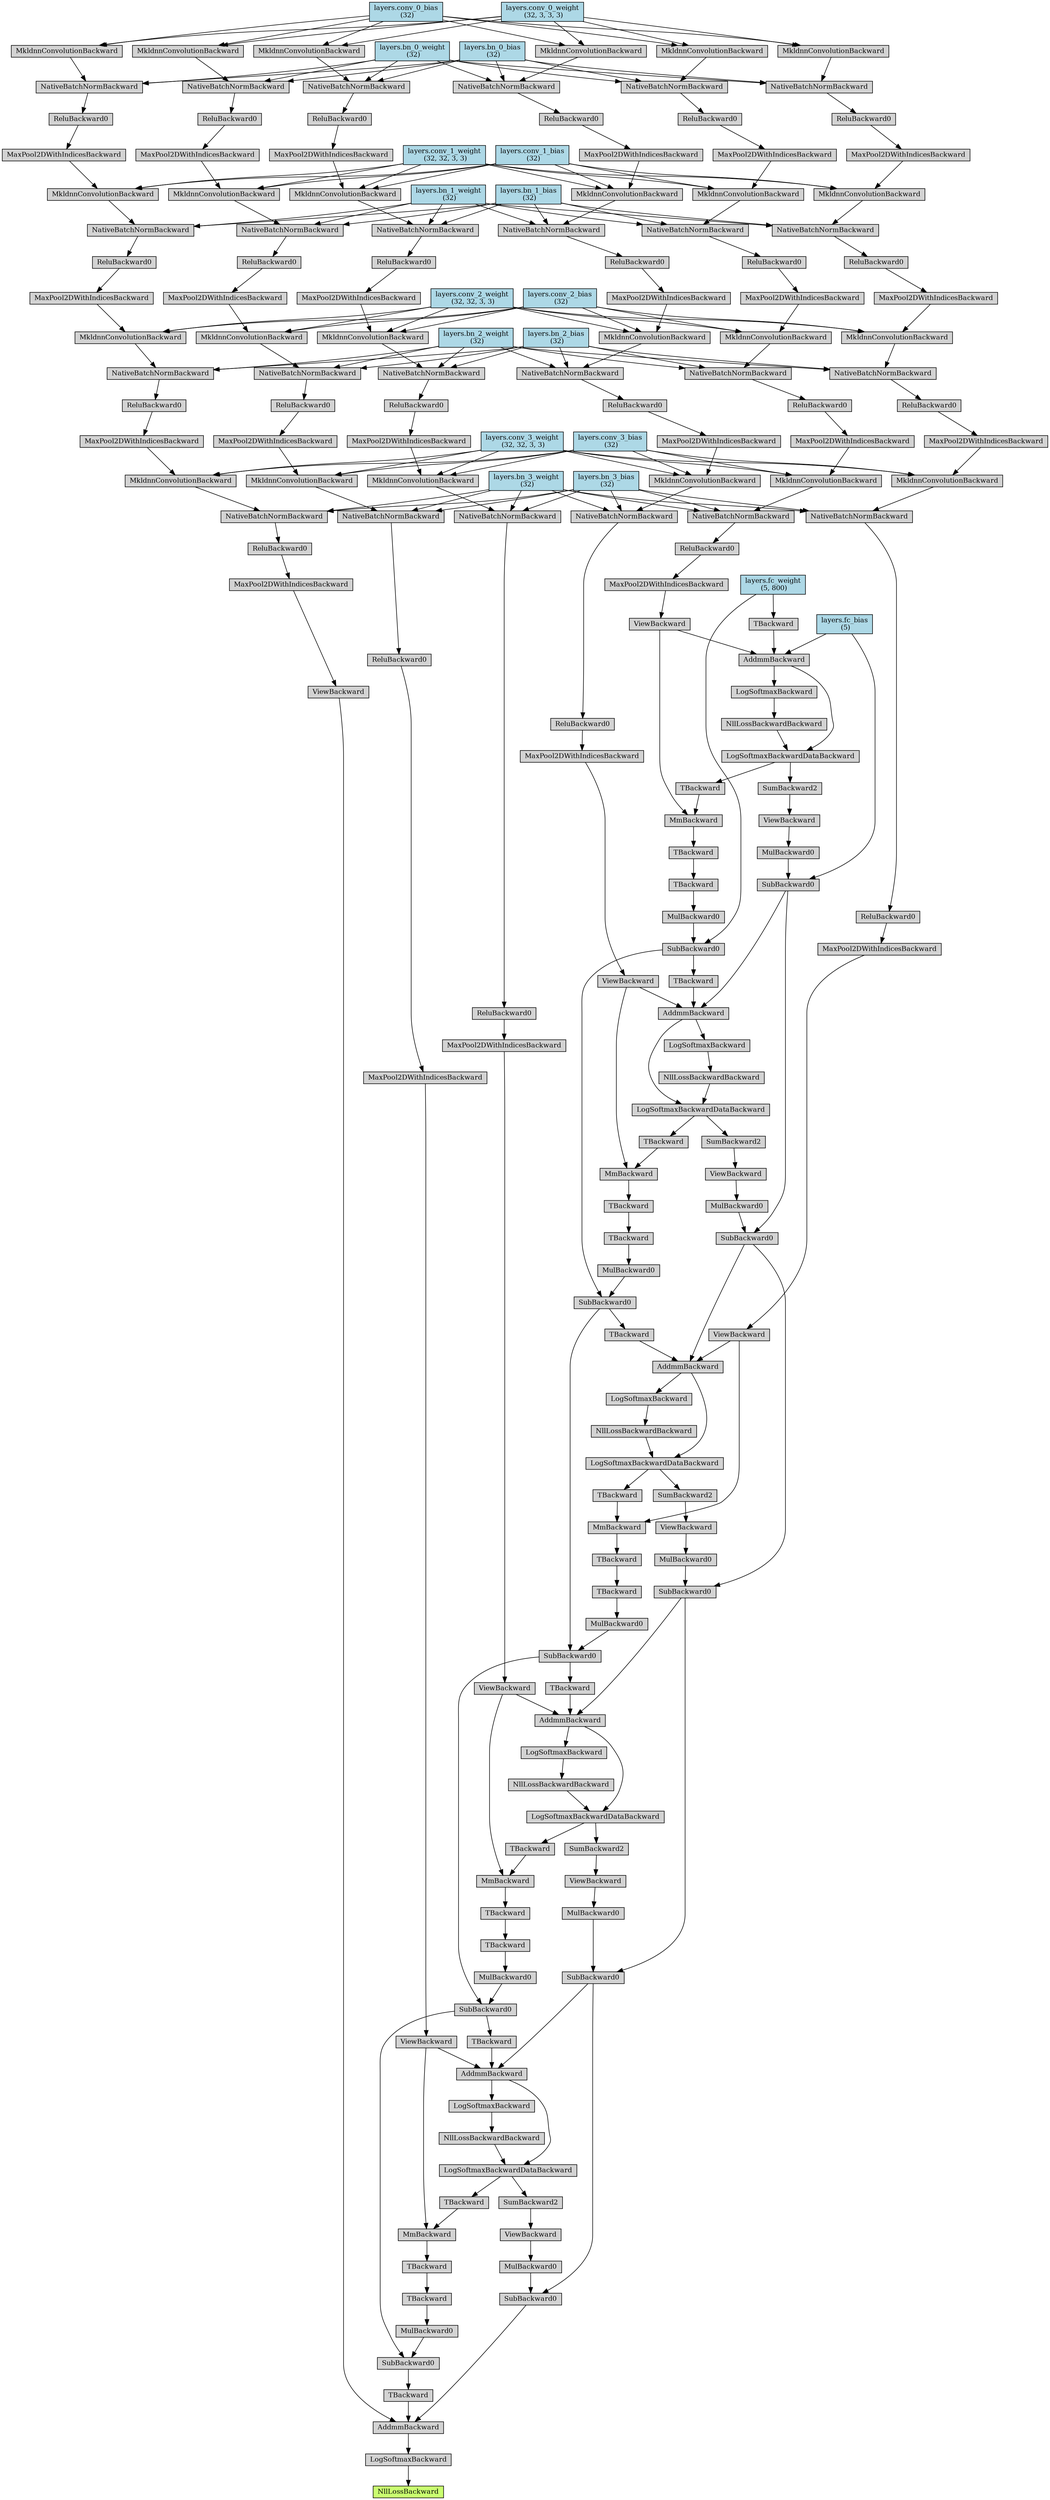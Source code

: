 digraph {
	graph [size="75.3,75.3"]
	node [align=left fontsize=12 height=0.2 ranksep=0.1 shape=box style=filled]
	4854399440 [label=NllLossBackward fillcolor=darkolivegreen1]
	4857626016 -> 4854399440
	4857626016 [label=LogSoftmaxBackward]
	4857626240 -> 4857626016
	4857626240 [label=AddmmBackward]
	4857626184 -> 4857626240
	4857626184 [label=SubBackward0]
	4870990928 -> 4857626184
	4870990928 [label=SubBackward0]
	4871017080 -> 4870990928
	4871017080 [label=SubBackward0]
	4871017192 -> 4871017080
	4871017192 [label=SubBackward0]
	4871065328 -> 4871017192
	4871065328 [label=SubBackward0]
	4871070832 -> 4871065328
	4871070832 [label="layers.fc_bias
 (5)" fillcolor=lightblue]
	4871070888 -> 4871065328
	4871070888 [label=MulBackward0]
	4417095832 -> 4871070888
	4417095832 [label=ViewBackward]
	4871071056 -> 4417095832
	4871071056 [label=SumBackward2]
	4871071168 -> 4871071056
	4871071168 [label=LogSoftmaxBackwardDataBackward]
	4871071280 -> 4871071168
	4871071280 [label=NllLossBackwardBackward]
	4871071448 -> 4871071280
	4871071448 [label=LogSoftmaxBackward]
	4871071336 -> 4871071448
	4871071336 [label=AddmmBackward]
	4871070832 -> 4871071336
	4871071616 -> 4871071336
	4871071616 [label=ViewBackward]
	4871071784 -> 4871071616
	4871071784 [label=MaxPool2DWithIndicesBackward]
	4871071896 -> 4871071784
	4871071896 [label=ReluBackward0]
	4871072008 -> 4871071896
	4871072008 [label=NativeBatchNormBackward]
	4871072120 -> 4871072008
	4871072120 [label=MkldnnConvolutionBackward]
	4871072344 -> 4871072120
	4871072344 [label=MaxPool2DWithIndicesBackward]
	4871072568 -> 4871072344
	4871072568 [label=ReluBackward0]
	4871072680 -> 4871072568
	4871072680 [label=NativeBatchNormBackward]
	4871072848 -> 4871072680
	4871072848 [label=MkldnnConvolutionBackward]
	4871073072 -> 4871072848
	4871073072 [label=MaxPool2DWithIndicesBackward]
	4871073296 -> 4871073072
	4871073296 [label=ReluBackward0]
	4871073464 -> 4871073296
	4871073464 [label=NativeBatchNormBackward]
	4871073632 -> 4871073464
	4871073632 [label=MkldnnConvolutionBackward]
	4877254784 -> 4871073632
	4877254784 [label=MaxPool2DWithIndicesBackward]
	4877255008 -> 4877254784
	4877255008 [label=ReluBackward0]
	4877255176 -> 4877255008
	4877255176 [label=NativeBatchNormBackward]
	4877255344 -> 4877255176
	4877255344 [label=MkldnnConvolutionBackward]
	4877255568 -> 4877255344
	4877255568 [label="layers.conv_0_weight
 (32, 3, 3, 3)" fillcolor=lightblue]
	4877255624 -> 4877255344
	4877255624 [label="layers.conv_0_bias
 (32)" fillcolor=lightblue]
	4877255400 -> 4877255176
	4877255400 [label="layers.bn_0_weight
 (32)" fillcolor=lightblue]
	4877255456 -> 4877255176
	4877255456 [label="layers.bn_0_bias
 (32)" fillcolor=lightblue]
	4877254840 -> 4871073632
	4877254840 [label="layers.conv_1_weight
 (32, 32, 3, 3)" fillcolor=lightblue]
	4877254896 -> 4871073632
	4877254896 [label="layers.conv_1_bias
 (32)" fillcolor=lightblue]
	4871073688 -> 4871073464
	4871073688 [label="layers.bn_1_weight
 (32)" fillcolor=lightblue]
	4871073744 -> 4871073464
	4871073744 [label="layers.bn_1_bias
 (32)" fillcolor=lightblue]
	4871073128 -> 4871072848
	4871073128 [label="layers.conv_2_weight
 (32, 32, 3, 3)" fillcolor=lightblue]
	4871073184 -> 4871072848
	4871073184 [label="layers.conv_2_bias
 (32)" fillcolor=lightblue]
	4871072904 -> 4871072680
	4871072904 [label="layers.bn_2_weight
 (32)" fillcolor=lightblue]
	4871072960 -> 4871072680
	4871072960 [label="layers.bn_2_bias
 (32)" fillcolor=lightblue]
	4871072400 -> 4871072120
	4871072400 [label="layers.conv_3_weight
 (32, 32, 3, 3)" fillcolor=lightblue]
	4871072456 -> 4871072120
	4871072456 [label="layers.conv_3_bias
 (32)" fillcolor=lightblue]
	4871072176 -> 4871072008
	4871072176 [label="layers.bn_3_weight
 (32)" fillcolor=lightblue]
	4871072232 -> 4871072008
	4871072232 [label="layers.bn_3_bias
 (32)" fillcolor=lightblue]
	4871071672 -> 4871071336
	4871071672 [label=TBackward]
	4871071840 -> 4871071672
	4871071840 [label="layers.fc_weight
 (5, 800)" fillcolor=lightblue]
	4871071336 -> 4871071168
	4871070720 -> 4871017192
	4871070720 [label=MulBackward0]
	4871070944 -> 4871070720
	4871070944 [label=ViewBackward]
	4871071112 -> 4871070944
	4871071112 [label=SumBackward2]
	4871071392 -> 4871071112
	4871071392 [label=LogSoftmaxBackwardDataBackward]
	4871071560 -> 4871071392
	4871071560 [label=NllLossBackwardBackward]
	4871072288 -> 4871071560
	4871072288 [label=LogSoftmaxBackward]
	4871071728 -> 4871072288
	4871071728 [label=AddmmBackward]
	4871065328 -> 4871071728
	4871072736 -> 4871071728
	4871072736 [label=ViewBackward]
	4871073240 -> 4871072736
	4871073240 [label=MaxPool2DWithIndicesBackward]
	4871073352 -> 4871073240
	4871073352 [label=ReluBackward0]
	4877254952 -> 4871073352
	4877254952 [label=NativeBatchNormBackward]
	4877255512 -> 4877254952
	4877255512 [label=MkldnnConvolutionBackward]
	4877255680 -> 4877255512
	4877255680 [label=MaxPool2DWithIndicesBackward]
	4877255736 -> 4877255680
	4877255736 [label=ReluBackward0]
	4877255904 -> 4877255736
	4877255904 [label=NativeBatchNormBackward]
	4877256016 -> 4877255904
	4877256016 [label=MkldnnConvolutionBackward]
	4877256128 -> 4877256016
	4877256128 [label=MaxPool2DWithIndicesBackward]
	4877256240 -> 4877256128
	4877256240 [label=ReluBackward0]
	4877256352 -> 4877256240
	4877256352 [label=NativeBatchNormBackward]
	4877256464 -> 4877256352
	4877256464 [label=MkldnnConvolutionBackward]
	4877256576 -> 4877256464
	4877256576 [label=MaxPool2DWithIndicesBackward]
	4877256688 -> 4877256576
	4877256688 [label=ReluBackward0]
	4877256800 -> 4877256688
	4877256800 [label=NativeBatchNormBackward]
	4877256912 -> 4877256800
	4877256912 [label=MkldnnConvolutionBackward]
	4877255568 -> 4877256912
	4877255624 -> 4877256912
	4877255400 -> 4877256800
	4877255456 -> 4877256800
	4877254840 -> 4877256464
	4877254896 -> 4877256464
	4871073688 -> 4877256352
	4871073744 -> 4877256352
	4871073128 -> 4877256016
	4871073184 -> 4877256016
	4871072904 -> 4877255904
	4871072960 -> 4877255904
	4871072400 -> 4877255512
	4871072456 -> 4877255512
	4871072176 -> 4877254952
	4871072232 -> 4877254952
	4871073016 -> 4871071728
	4871073016 [label=TBackward]
	4871073520 -> 4871073016
	4871073520 [label=SubBackward0]
	4871071840 -> 4871073520
	4877255232 -> 4871073520
	4877255232 [label=MulBackward0]
	4877255792 -> 4877255232
	4877255792 [label=TBackward]
	4877255960 -> 4877255792
	4877255960 [label=TBackward]
	4877256184 -> 4877255960
	4877256184 [label=MmBackward]
	4877256408 -> 4877256184
	4877256408 [label=TBackward]
	4871071168 -> 4877256408
	4871071616 -> 4877256184
	4871071728 -> 4871071392
	4871017248 -> 4871017080
	4871017248 [label=MulBackward0]
	4871070776 -> 4871017248
	4871070776 [label=ViewBackward]
	4871071224 -> 4871070776
	4871071224 [label=SumBackward2]
	4871071952 -> 4871071224
	4871071952 [label=LogSoftmaxBackwardDataBackward]
	4871072512 -> 4871071952
	4871072512 [label=NllLossBackwardBackward]
	4877255064 -> 4871072512
	4877255064 [label=LogSoftmaxBackward]
	4871072624 -> 4877255064
	4871072624 [label=AddmmBackward]
	4871017192 -> 4871072624
	4877256296 -> 4871072624
	4877256296 [label=ViewBackward]
	4877256744 -> 4877256296
	4877256744 [label=MaxPool2DWithIndicesBackward]
	4877256968 -> 4877256744
	4877256968 [label=ReluBackward0]
	4877257080 -> 4877256968
	4877257080 [label=NativeBatchNormBackward]
	4877257192 -> 4877257080
	4877257192 [label=MkldnnConvolutionBackward]
	4877257304 -> 4877257192
	4877257304 [label=MaxPool2DWithIndicesBackward]
	4877257416 -> 4877257304
	4877257416 [label=ReluBackward0]
	4877257528 -> 4877257416
	4877257528 [label=NativeBatchNormBackward]
	4877257640 -> 4877257528
	4877257640 [label=MkldnnConvolutionBackward]
	4877257752 -> 4877257640
	4877257752 [label=MaxPool2DWithIndicesBackward]
	4877257864 -> 4877257752
	4877257864 [label=ReluBackward0]
	4877257976 -> 4877257864
	4877257976 [label=NativeBatchNormBackward]
	4877258088 -> 4877257976
	4877258088 [label=MkldnnConvolutionBackward]
	4877258200 -> 4877258088
	4877258200 [label=MaxPool2DWithIndicesBackward]
	4877258312 -> 4877258200
	4877258312 [label=ReluBackward0]
	4877258424 -> 4877258312
	4877258424 [label=NativeBatchNormBackward]
	4877258536 -> 4877258424
	4877258536 [label=MkldnnConvolutionBackward]
	4877255568 -> 4877258536
	4877255624 -> 4877258536
	4877255400 -> 4877258424
	4877255456 -> 4877258424
	4877254840 -> 4877258088
	4877254896 -> 4877258088
	4871073688 -> 4877257976
	4871073744 -> 4877257976
	4871073128 -> 4877257640
	4871073184 -> 4877257640
	4871072904 -> 4877257528
	4871072960 -> 4877257528
	4871072400 -> 4877257192
	4871072456 -> 4877257192
	4871072176 -> 4877257080
	4871072232 -> 4877257080
	4877256520 -> 4871072624
	4877256520 [label=TBackward]
	4877256856 -> 4877256520
	4877256856 [label=SubBackward0]
	4871073520 -> 4877256856
	4877257136 -> 4877256856
	4877257136 [label=MulBackward0]
	4877257360 -> 4877257136
	4877257360 [label=TBackward]
	4877257584 -> 4877257360
	4877257584 [label=TBackward]
	4877257808 -> 4877257584
	4877257808 [label=MmBackward]
	4877258032 -> 4877257808
	4877258032 [label=TBackward]
	4871071392 -> 4877258032
	4871072736 -> 4877257808
	4871072624 -> 4871071952
	4871017136 -> 4870990928
	4871017136 [label=MulBackward0]
	4871065272 -> 4871017136
	4871065272 [label=ViewBackward]
	4871071504 -> 4871065272
	4871071504 [label=SumBackward2]
	4877254728 -> 4871071504
	4877254728 [label=LogSoftmaxBackwardDataBackward]
	4877256072 -> 4877254728
	4877256072 [label=NllLossBackwardBackward]
	4877257248 -> 4877256072
	4877257248 [label=LogSoftmaxBackward]
	4877256632 -> 4877257248
	4877256632 [label=AddmmBackward]
	4871017080 -> 4877256632
	4877257920 -> 4877256632
	4877257920 [label=ViewBackward]
	4877258368 -> 4877257920
	4877258368 [label=MaxPool2DWithIndicesBackward]
	4877258592 -> 4877258368
	4877258592 [label=ReluBackward0]
	4877258704 -> 4877258592
	4877258704 [label=NativeBatchNormBackward]
	4877287552 -> 4877258704
	4877287552 [label=MkldnnConvolutionBackward]
	4877287664 -> 4877287552
	4877287664 [label=MaxPool2DWithIndicesBackward]
	4877287776 -> 4877287664
	4877287776 [label=ReluBackward0]
	4877287888 -> 4877287776
	4877287888 [label=NativeBatchNormBackward]
	4877288000 -> 4877287888
	4877288000 [label=MkldnnConvolutionBackward]
	4877288112 -> 4877288000
	4877288112 [label=MaxPool2DWithIndicesBackward]
	4877288224 -> 4877288112
	4877288224 [label=ReluBackward0]
	4877288336 -> 4877288224
	4877288336 [label=NativeBatchNormBackward]
	4877288448 -> 4877288336
	4877288448 [label=MkldnnConvolutionBackward]
	4877288560 -> 4877288448
	4877288560 [label=MaxPool2DWithIndicesBackward]
	4877288672 -> 4877288560
	4877288672 [label=ReluBackward0]
	4877288784 -> 4877288672
	4877288784 [label=NativeBatchNormBackward]
	4877288896 -> 4877288784
	4877288896 [label=MkldnnConvolutionBackward]
	4877255568 -> 4877288896
	4877255624 -> 4877288896
	4877255400 -> 4877288784
	4877255456 -> 4877288784
	4877254840 -> 4877288448
	4877254896 -> 4877288448
	4871073688 -> 4877288336
	4871073744 -> 4877288336
	4871073128 -> 4877288000
	4871073184 -> 4877288000
	4871072904 -> 4877287888
	4871072960 -> 4877287888
	4871072400 -> 4877287552
	4871072456 -> 4877287552
	4871072176 -> 4877258704
	4871072232 -> 4877258704
	4877258144 -> 4877256632
	4877258144 [label=TBackward]
	4877258480 -> 4877258144
	4877258480 [label=SubBackward0]
	4877256856 -> 4877258480
	4877287496 -> 4877258480
	4877287496 [label=MulBackward0]
	4877287720 -> 4877287496
	4877287720 [label=TBackward]
	4877287944 -> 4877287720
	4877287944 [label=TBackward]
	4877288168 -> 4877287944
	4877288168 [label=MmBackward]
	4877288392 -> 4877288168
	4877288392 [label=TBackward]
	4871071952 -> 4877288392
	4877256296 -> 4877288168
	4877256632 -> 4877254728
	4870991656 -> 4857626184
	4870991656 [label=MulBackward0]
	4871017304 -> 4870991656
	4871017304 [label=ViewBackward]
	4871072064 -> 4871017304
	4871072064 [label=SumBackward2]
	4877257024 -> 4871072064
	4877257024 [label=LogSoftmaxBackwardDataBackward]
	4877257696 -> 4877257024
	4877257696 [label=NllLossBackwardBackward]
	4877287608 -> 4877257696
	4877287608 [label=LogSoftmaxBackward]
	4877258256 -> 4877287608
	4877258256 [label=AddmmBackward]
	4870990928 -> 4877258256
	4877288280 -> 4877258256
	4877288280 [label=ViewBackward]
	4877288728 -> 4877288280
	4877288728 [label=MaxPool2DWithIndicesBackward]
	4877288952 -> 4877288728
	4877288952 [label=ReluBackward0]
	4877289064 -> 4877288952
	4877289064 [label=NativeBatchNormBackward]
	4877289176 -> 4877289064
	4877289176 [label=MkldnnConvolutionBackward]
	4877289288 -> 4877289176
	4877289288 [label=MaxPool2DWithIndicesBackward]
	4877289400 -> 4877289288
	4877289400 [label=ReluBackward0]
	4877289512 -> 4877289400
	4877289512 [label=NativeBatchNormBackward]
	4877289624 -> 4877289512
	4877289624 [label=MkldnnConvolutionBackward]
	4877289736 -> 4877289624
	4877289736 [label=MaxPool2DWithIndicesBackward]
	4877289848 -> 4877289736
	4877289848 [label=ReluBackward0]
	4877289960 -> 4877289848
	4877289960 [label=NativeBatchNormBackward]
	4877290072 -> 4877289960
	4877290072 [label=MkldnnConvolutionBackward]
	4877290184 -> 4877290072
	4877290184 [label=MaxPool2DWithIndicesBackward]
	4877290296 -> 4877290184
	4877290296 [label=ReluBackward0]
	4877290408 -> 4877290296
	4877290408 [label=NativeBatchNormBackward]
	4877290520 -> 4877290408
	4877290520 [label=MkldnnConvolutionBackward]
	4877255568 -> 4877290520
	4877255624 -> 4877290520
	4877255400 -> 4877290408
	4877255456 -> 4877290408
	4877254840 -> 4877290072
	4877254896 -> 4877290072
	4871073688 -> 4877289960
	4871073744 -> 4877289960
	4871073128 -> 4877289624
	4871073184 -> 4877289624
	4871072904 -> 4877289512
	4871072960 -> 4877289512
	4871072400 -> 4877289176
	4871072456 -> 4877289176
	4871072176 -> 4877289064
	4871072232 -> 4877289064
	4877288504 -> 4877258256
	4877288504 [label=TBackward]
	4877288840 -> 4877288504
	4877288840 [label=SubBackward0]
	4877258480 -> 4877288840
	4877289120 -> 4877288840
	4877289120 [label=MulBackward0]
	4877289344 -> 4877289120
	4877289344 [label=TBackward]
	4877289568 -> 4877289344
	4877289568 [label=TBackward]
	4877289792 -> 4877289568
	4877289792 [label=MmBackward]
	4877290016 -> 4877289792
	4877290016 [label=TBackward]
	4877254728 -> 4877290016
	4877257920 -> 4877289792
	4877258256 -> 4877257024
	4870987848 -> 4857626240
	4870987848 [label=ViewBackward]
	4871017416 -> 4870987848
	4871017416 [label=MaxPool2DWithIndicesBackward]
	4877255848 -> 4871017416
	4877255848 [label=ReluBackward0]
	4877258648 -> 4877255848
	4877258648 [label=NativeBatchNormBackward]
	4877288056 -> 4877258648
	4877288056 [label=MkldnnConvolutionBackward]
	4877289008 -> 4877288056
	4877289008 [label=MaxPool2DWithIndicesBackward]
	4877289456 -> 4877289008
	4877289456 [label=ReluBackward0]
	4877289904 -> 4877289456
	4877289904 [label=NativeBatchNormBackward]
	4877290240 -> 4877289904
	4877290240 [label=MkldnnConvolutionBackward]
	4877290464 -> 4877290240
	4877290464 [label=MaxPool2DWithIndicesBackward]
	4877290632 -> 4877290464
	4877290632 [label=ReluBackward0]
	4877290744 -> 4877290632
	4877290744 [label=NativeBatchNormBackward]
	4877290856 -> 4877290744
	4877290856 [label=MkldnnConvolutionBackward]
	4877290968 -> 4877290856
	4877290968 [label=MaxPool2DWithIndicesBackward]
	4877291080 -> 4877290968
	4877291080 [label=ReluBackward0]
	4877291192 -> 4877291080
	4877291192 [label=NativeBatchNormBackward]
	4877291304 -> 4877291192
	4877291304 [label=MkldnnConvolutionBackward]
	4877255568 -> 4877291304
	4877255624 -> 4877291304
	4877255400 -> 4877291192
	4877255456 -> 4877291192
	4877254840 -> 4877290856
	4877254896 -> 4877290856
	4871073688 -> 4877290744
	4871073744 -> 4877290744
	4871073128 -> 4877290240
	4871073184 -> 4877290240
	4871072904 -> 4877289904
	4871072960 -> 4877289904
	4871072400 -> 4877288056
	4871072456 -> 4877288056
	4871072176 -> 4877258648
	4871072232 -> 4877258648
	4870990816 -> 4857626240
	4870990816 [label=TBackward]
	4871071000 -> 4870990816
	4871071000 [label=SubBackward0]
	4877288840 -> 4871071000
	4877287832 -> 4871071000
	4877287832 [label=MulBackward0]
	4877289232 -> 4877287832
	4877289232 [label=TBackward]
	4877290128 -> 4877289232
	4877290128 [label=TBackward]
	4877290576 -> 4877290128
	4877290576 [label=MmBackward]
	4877290800 -> 4877290576
	4877290800 [label=TBackward]
	4877257024 -> 4877290800
	4877288280 -> 4877290576
}
